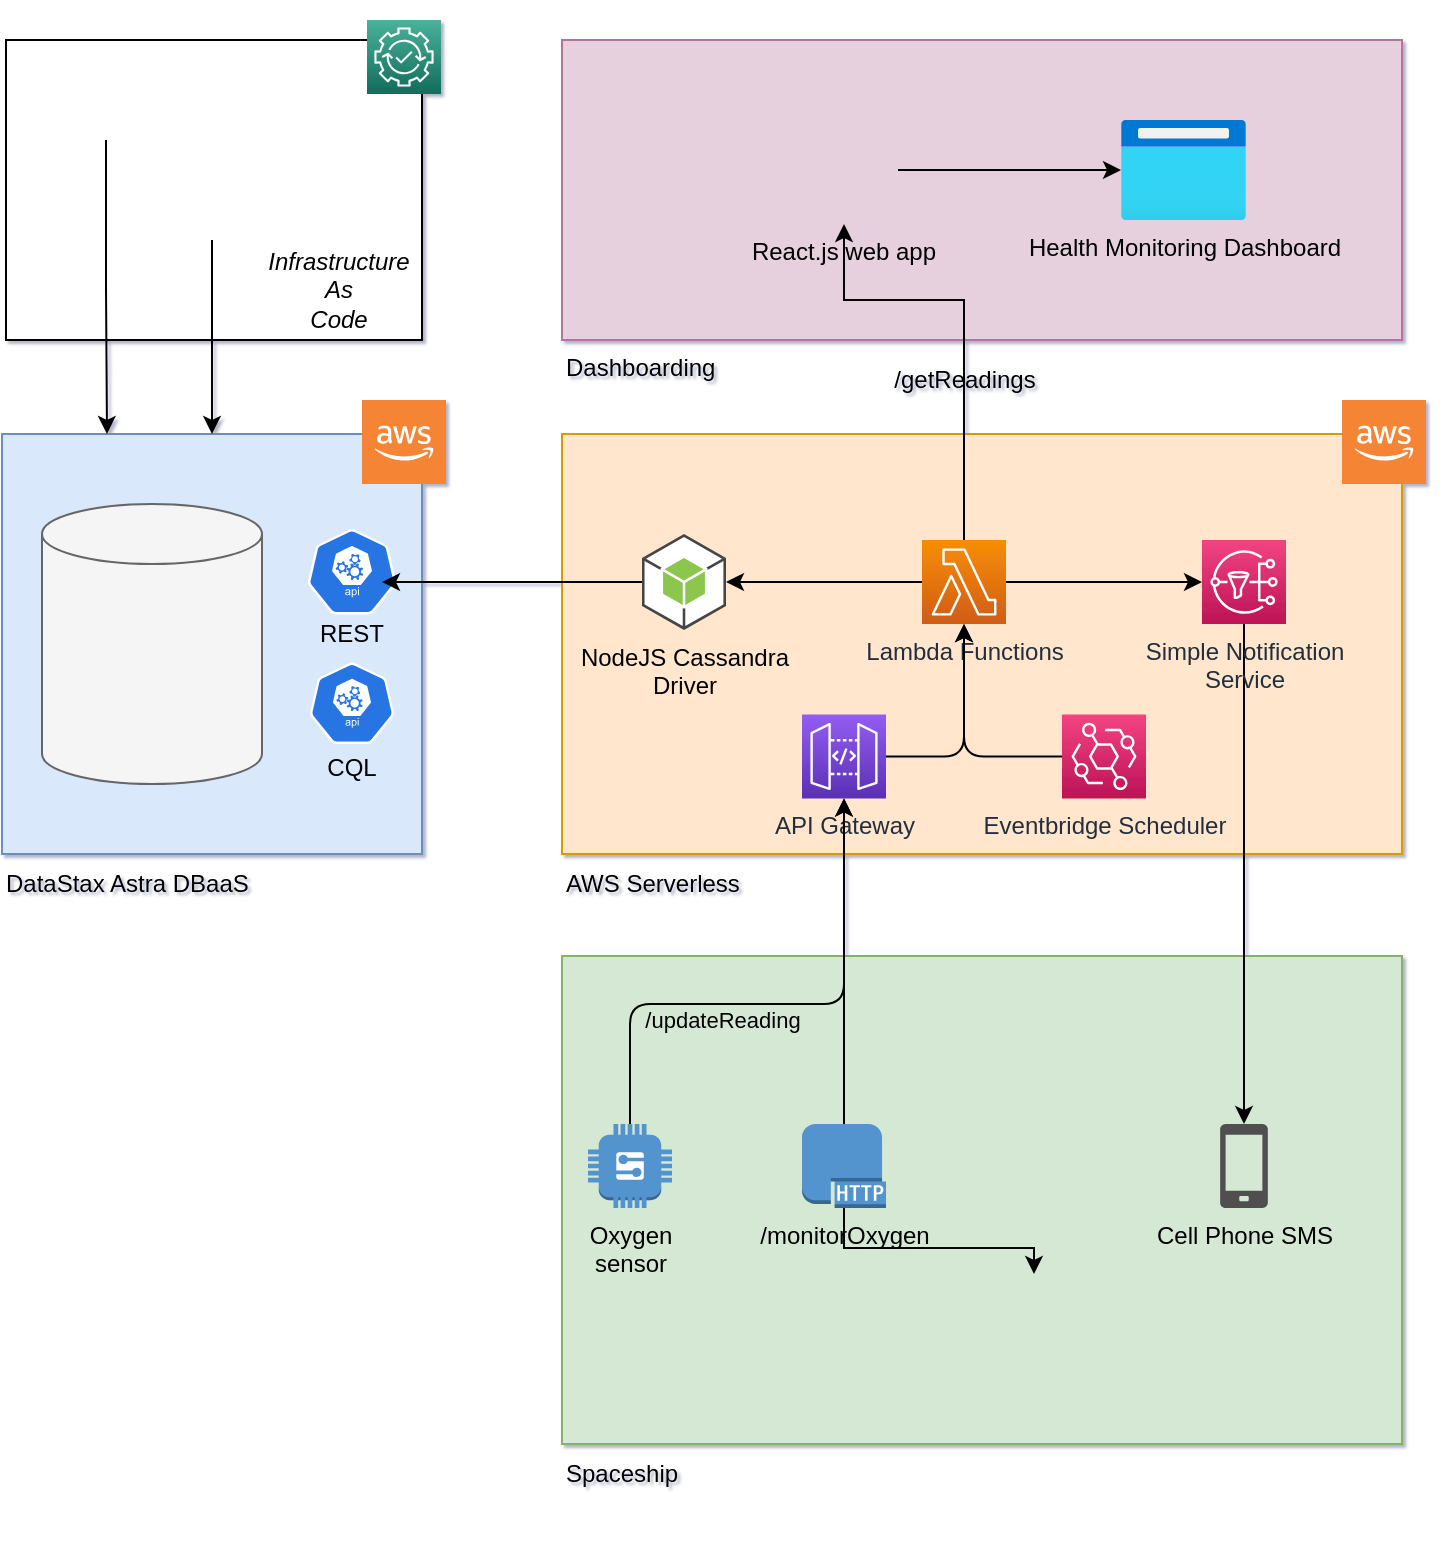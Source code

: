 <mxfile version="14.6.13" type="device"><diagram id="-MZqUntWJOAweXP9sd5K" name="Page-1"><mxGraphModel dx="2066" dy="1127" grid="1" gridSize="10" guides="1" tooltips="1" connect="1" arrows="1" fold="1" page="1" pageScale="1" pageWidth="827" pageHeight="1169" background="none" math="0" shadow="1"><root><mxCell id="0"/><mxCell id="1" parent="0"/><mxCell id="ch8AtFmGqmqw35EJMB54-28" value="" style="whiteSpace=wrap;html=1;labelBackgroundColor=none;fontSize=12;" vertex="1" parent="1"><mxGeometry x="42" y="180" width="208" height="150" as="geometry"/></mxCell><mxCell id="ch8AtFmGqmqw35EJMB54-1" value="" style="whiteSpace=wrap;html=1;fontColor=#E6D0DE;fillColor=#E6D0DE;strokeColor=#B5739D;" vertex="1" parent="1"><mxGeometry x="320" y="180" width="420" height="150" as="geometry"/></mxCell><mxCell id="s79ndAAMNPBi-6hcT1bE-47" value="" style="whiteSpace=wrap;html=1;fillColor=#d5e8d4;strokeColor=#82b366;" parent="1" vertex="1"><mxGeometry x="320" y="638" width="420" height="244" as="geometry"/></mxCell><mxCell id="s79ndAAMNPBi-6hcT1bE-26" value="" style="whiteSpace=wrap;html=1;fillColor=#ffe6cc;strokeColor=#d79b00;" parent="1" vertex="1"><mxGeometry x="320" y="377" width="420" height="210" as="geometry"/></mxCell><mxCell id="s79ndAAMNPBi-6hcT1bE-19" value="" style="whiteSpace=wrap;html=1;aspect=fixed;fillColor=#dae8fc;strokeColor=#6c8ebf;" parent="1" vertex="1"><mxGeometry x="40" y="377" width="210" height="210" as="geometry"/></mxCell><mxCell id="s79ndAAMNPBi-6hcT1bE-3" value="" style="shape=cylinder2;whiteSpace=wrap;html=1;boundedLbl=1;backgroundOutline=1;size=15;fillColor=#f5f5f5;strokeColor=#666666;fontColor=#333333;" parent="1" vertex="1"><mxGeometry x="60" y="412" width="110" height="140" as="geometry"/></mxCell><mxCell id="s79ndAAMNPBi-6hcT1bE-2" value="" style="shape=image;verticalLabelPosition=bottom;labelBackgroundColor=#ffffff;verticalAlign=top;aspect=fixed;imageAspect=0;image=https://theme.zdassets.com/theme_assets/9486738/e78a86777696791f21b7ebe05b62058721b550d3.png;rotation=0;" parent="1" vertex="1"><mxGeometry x="66.71" y="474" width="96.58" height="30.46" as="geometry"/></mxCell><mxCell id="s79ndAAMNPBi-6hcT1bE-5" value="" style="html=1;dashed=0;whitespace=wrap;fillColor=#2875E2;strokeColor=#ffffff;points=[[0.005,0.63,0],[0.1,0.2,0],[0.9,0.2,0],[0.5,0,0],[0.995,0.63,0],[0.72,0.99,0],[0.5,1,0],[0.28,0.99,0]];shape=mxgraph.kubernetes.icon;prIcon=api" parent="1" vertex="1"><mxGeometry x="190" y="424.46" width="50" height="42.77" as="geometry"/></mxCell><mxCell id="s79ndAAMNPBi-6hcT1bE-6" value="" style="html=1;dashed=0;whitespace=wrap;fillColor=#2875E2;strokeColor=#ffffff;points=[[0.005,0.63,0],[0.1,0.2,0],[0.9,0.2,0],[0.5,0,0],[0.995,0.63,0],[0.72,0.99,0],[0.5,1,0],[0.28,0.99,0]];shape=mxgraph.kubernetes.icon;prIcon=api" parent="1" vertex="1"><mxGeometry x="190" y="491.23" width="50" height="40.77" as="geometry"/></mxCell><mxCell id="s79ndAAMNPBi-6hcT1bE-7" value="REST" style="text;html=1;strokeColor=none;fillColor=none;align=center;verticalAlign=middle;whiteSpace=wrap;rounded=0;" parent="1" vertex="1"><mxGeometry x="195" y="467.23" width="40" height="20" as="geometry"/></mxCell><mxCell id="s79ndAAMNPBi-6hcT1bE-8" value="CQL" style="text;html=1;strokeColor=none;fillColor=none;align=center;verticalAlign=middle;whiteSpace=wrap;rounded=0;" parent="1" vertex="1"><mxGeometry x="195" y="529.23" width="40" height="30" as="geometry"/></mxCell><mxCell id="s79ndAAMNPBi-6hcT1bE-20" value="DataStax Astra DBaaS" style="text;html=1;strokeColor=none;fillColor=none;align=left;verticalAlign=middle;whiteSpace=wrap;rounded=0;" parent="1" vertex="1"><mxGeometry x="40" y="592" width="130" height="20" as="geometry"/></mxCell><mxCell id="s79ndAAMNPBi-6hcT1bE-36" style="edgeStyle=orthogonalEdgeStyle;rounded=1;orthogonalLoop=1;jettySize=auto;html=1;" parent="1" source="s79ndAAMNPBi-6hcT1bE-22" target="s79ndAAMNPBi-6hcT1bE-23" edge="1"><mxGeometry relative="1" as="geometry"/></mxCell><mxCell id="s79ndAAMNPBi-6hcT1bE-22" value="Eventbridge Scheduler" style="outlineConnect=0;fontColor=#232F3E;gradientColor=#F34482;gradientDirection=north;fillColor=#BC1356;strokeColor=#ffffff;dashed=0;verticalLabelPosition=bottom;verticalAlign=top;align=center;html=1;fontSize=12;fontStyle=0;aspect=fixed;shape=mxgraph.aws4.resourceIcon;resIcon=mxgraph.aws4.eventbridge;" parent="1" vertex="1"><mxGeometry x="570" y="517.23" width="42" height="42" as="geometry"/></mxCell><mxCell id="s79ndAAMNPBi-6hcT1bE-31" style="edgeStyle=orthogonalEdgeStyle;rounded=0;orthogonalLoop=1;jettySize=auto;html=1;" parent="1" source="s79ndAAMNPBi-6hcT1bE-23" target="s79ndAAMNPBi-6hcT1bE-30" edge="1"><mxGeometry relative="1" as="geometry"/></mxCell><mxCell id="s79ndAAMNPBi-6hcT1bE-32" style="edgeStyle=orthogonalEdgeStyle;rounded=0;orthogonalLoop=1;jettySize=auto;html=1;" parent="1" source="s79ndAAMNPBi-6hcT1bE-23" target="s79ndAAMNPBi-6hcT1bE-25" edge="1"><mxGeometry relative="1" as="geometry"/></mxCell><mxCell id="ch8AtFmGqmqw35EJMB54-10" style="edgeStyle=orthogonalEdgeStyle;rounded=0;orthogonalLoop=1;jettySize=auto;html=1;entryX=0.5;entryY=1;entryDx=0;entryDy=0;" edge="1" parent="1" source="s79ndAAMNPBi-6hcT1bE-23" target="ch8AtFmGqmqw35EJMB54-5"><mxGeometry relative="1" as="geometry"><Array as="points"><mxPoint x="521" y="310"/><mxPoint x="461" y="310"/></Array></mxGeometry></mxCell><mxCell id="ch8AtFmGqmqw35EJMB54-11" value="&lt;font color=&quot;#000000&quot; style=&quot;font-size: 12px;&quot;&gt;/getReadings&lt;/font&gt;" style="edgeLabel;html=1;align=center;verticalAlign=middle;resizable=0;points=[];fontColor=#E6D0DE;fontSize=12;labelBackgroundColor=none;" vertex="1" connectable="0" parent="ch8AtFmGqmqw35EJMB54-10"><mxGeometry x="-0.376" y="1" relative="1" as="geometry"><mxPoint x="1" y="-12" as="offset"/></mxGeometry></mxCell><mxCell id="s79ndAAMNPBi-6hcT1bE-23" value="Lambda Functions" style="outlineConnect=0;fontColor=#232F3E;gradientColor=#F78E04;gradientDirection=north;fillColor=#D05C17;strokeColor=#ffffff;dashed=0;verticalLabelPosition=bottom;verticalAlign=top;align=center;html=1;fontSize=12;fontStyle=0;aspect=fixed;shape=mxgraph.aws4.resourceIcon;resIcon=mxgraph.aws4.lambda;" parent="1" vertex="1"><mxGeometry x="500" y="430" width="42" height="42" as="geometry"/></mxCell><mxCell id="s79ndAAMNPBi-6hcT1bE-35" style="edgeStyle=orthogonalEdgeStyle;rounded=1;orthogonalLoop=1;jettySize=auto;html=1;" parent="1" source="s79ndAAMNPBi-6hcT1bE-24" target="s79ndAAMNPBi-6hcT1bE-23" edge="1"><mxGeometry relative="1" as="geometry"/></mxCell><mxCell id="s79ndAAMNPBi-6hcT1bE-24" value="API Gateway" style="outlineConnect=0;fontColor=#232F3E;gradientColor=#945DF2;gradientDirection=north;fillColor=#5A30B5;strokeColor=#ffffff;dashed=0;verticalLabelPosition=bottom;verticalAlign=top;align=center;html=1;fontSize=12;fontStyle=0;aspect=fixed;shape=mxgraph.aws4.resourceIcon;resIcon=mxgraph.aws4.api_gateway;" parent="1" vertex="1"><mxGeometry x="440" y="517.23" width="42" height="42" as="geometry"/></mxCell><mxCell id="s79ndAAMNPBi-6hcT1bE-42" style="edgeStyle=orthogonalEdgeStyle;rounded=1;orthogonalLoop=1;jettySize=auto;html=1;" parent="1" source="s79ndAAMNPBi-6hcT1bE-25" target="s79ndAAMNPBi-6hcT1bE-41" edge="1"><mxGeometry relative="1" as="geometry"/></mxCell><mxCell id="s79ndAAMNPBi-6hcT1bE-25" value="Simple Notification&lt;br&gt;Service" style="outlineConnect=0;fontColor=#232F3E;gradientColor=#F34482;gradientDirection=north;fillColor=#BC1356;strokeColor=#ffffff;dashed=0;verticalLabelPosition=bottom;verticalAlign=top;align=center;html=1;fontSize=12;fontStyle=0;aspect=fixed;shape=mxgraph.aws4.resourceIcon;resIcon=mxgraph.aws4.sns;" parent="1" vertex="1"><mxGeometry x="640" y="430" width="42" height="42" as="geometry"/></mxCell><mxCell id="s79ndAAMNPBi-6hcT1bE-27" value="" style="outlineConnect=0;dashed=0;verticalLabelPosition=bottom;verticalAlign=top;align=center;html=1;shape=mxgraph.aws3.cloud_2;fillColor=#F58534;gradientColor=none;" parent="1" vertex="1"><mxGeometry x="710" y="360" width="42" height="42" as="geometry"/></mxCell><mxCell id="s79ndAAMNPBi-6hcT1bE-37" style="edgeStyle=orthogonalEdgeStyle;rounded=0;orthogonalLoop=1;jettySize=auto;html=1;exitX=0;exitY=0.5;exitDx=0;exitDy=0;exitPerimeter=0;entryX=0.8;entryY=0.621;entryDx=0;entryDy=0;entryPerimeter=0;" parent="1" source="s79ndAAMNPBi-6hcT1bE-30" target="s79ndAAMNPBi-6hcT1bE-5" edge="1"><mxGeometry relative="1" as="geometry"/></mxCell><mxCell id="s79ndAAMNPBi-6hcT1bE-30" value="NodeJS Cassandra&lt;br&gt;Driver" style="outlineConnect=0;dashed=0;verticalLabelPosition=bottom;verticalAlign=top;align=center;html=1;shape=mxgraph.aws3.android;fillColor=#8CC64F;gradientColor=none;aspect=fixed;" parent="1" vertex="1"><mxGeometry x="360" y="427" width="42" height="48" as="geometry"/></mxCell><mxCell id="s79ndAAMNPBi-6hcT1bE-34" style="edgeStyle=orthogonalEdgeStyle;rounded=0;orthogonalLoop=1;jettySize=auto;html=1;" parent="1" source="s79ndAAMNPBi-6hcT1bE-33" target="s79ndAAMNPBi-6hcT1bE-24" edge="1"><mxGeometry relative="1" as="geometry"/></mxCell><mxCell id="ch8AtFmGqmqw35EJMB54-13" value="" style="edgeStyle=orthogonalEdgeStyle;rounded=0;orthogonalLoop=1;jettySize=auto;html=1;fontColor=#E6D0DE;" edge="1" parent="1" source="s79ndAAMNPBi-6hcT1bE-33" target="s79ndAAMNPBi-6hcT1bE-49"><mxGeometry relative="1" as="geometry"><Array as="points"><mxPoint x="461" y="784"/><mxPoint x="556" y="784"/></Array></mxGeometry></mxCell><mxCell id="s79ndAAMNPBi-6hcT1bE-33" value="/monitorOxygen" style="outlineConnect=0;dashed=0;verticalLabelPosition=bottom;verticalAlign=top;align=center;html=1;shape=mxgraph.aws3.http_protocol;fillColor=#5294CF;gradientColor=none;" parent="1" vertex="1"><mxGeometry x="440" y="722" width="42" height="42" as="geometry"/></mxCell><mxCell id="s79ndAAMNPBi-6hcT1bE-38" value="AWS Serverless" style="text;html=1;strokeColor=none;fillColor=none;align=left;verticalAlign=middle;whiteSpace=wrap;rounded=0;" parent="1" vertex="1"><mxGeometry x="320" y="592" width="130" height="20" as="geometry"/></mxCell><mxCell id="s79ndAAMNPBi-6hcT1bE-41" value="Cell Phone SMS" style="pointerEvents=1;shadow=0;dashed=0;html=1;strokeColor=none;fillColor=#505050;labelPosition=center;verticalLabelPosition=bottom;verticalAlign=top;outlineConnect=0;align=center;shape=mxgraph.office.devices.cell_phone_generic;aspect=fixed;" parent="1" vertex="1"><mxGeometry x="649.08" y="722" width="23.84" height="42" as="geometry"/></mxCell><mxCell id="s79ndAAMNPBi-6hcT1bE-45" value="/updateReading" style="edgeStyle=orthogonalEdgeStyle;rounded=1;orthogonalLoop=1;jettySize=auto;html=1;labelBackgroundColor=none;" parent="1" source="s79ndAAMNPBi-6hcT1bE-44" target="s79ndAAMNPBi-6hcT1bE-24" edge="1"><mxGeometry x="-0.214" y="-8" relative="1" as="geometry"><Array as="points"><mxPoint x="354" y="662"/><mxPoint x="461" y="662"/></Array><mxPoint as="offset"/></mxGeometry></mxCell><mxCell id="s79ndAAMNPBi-6hcT1bE-44" value="Oxygen&lt;br&gt;sensor" style="outlineConnect=0;dashed=0;verticalLabelPosition=bottom;verticalAlign=top;align=center;html=1;shape=mxgraph.aws3.generic;fillColor=#5294CF;gradientColor=none;aspect=fixed;" parent="1" vertex="1"><mxGeometry x="333" y="722" width="42" height="42" as="geometry"/></mxCell><mxCell id="s79ndAAMNPBi-6hcT1bE-48" value="Spaceship" style="text;html=1;strokeColor=none;fillColor=none;align=left;verticalAlign=middle;whiteSpace=wrap;rounded=0;" parent="1" vertex="1"><mxGeometry x="320" y="887" width="130" height="20" as="geometry"/></mxCell><mxCell id="s79ndAAMNPBi-6hcT1bE-49" value="" style="shape=image;verticalLabelPosition=bottom;labelBackgroundColor=#ffffff;verticalAlign=top;aspect=fixed;imageAspect=0;image=https://storage.needpix.com/rsynced_images/spaceship-2844248_1280.png;" parent="1" vertex="1"><mxGeometry x="450" y="797" width="212" height="137.8" as="geometry"/></mxCell><mxCell id="ch8AtFmGqmqw35EJMB54-3" value="Health Monitoring Dashboard" style="aspect=fixed;html=1;points=[];align=center;image;fontSize=12;image=img/lib/azure2/general/Browser.svg;labelBackgroundColor=none;" vertex="1" parent="1"><mxGeometry x="599.5" y="220" width="62.5" height="50" as="geometry"/></mxCell><mxCell id="ch8AtFmGqmqw35EJMB54-8" style="edgeStyle=orthogonalEdgeStyle;rounded=0;orthogonalLoop=1;jettySize=auto;html=1;exitX=1;exitY=0.5;exitDx=0;exitDy=0;" edge="1" parent="1" source="ch8AtFmGqmqw35EJMB54-5" target="ch8AtFmGqmqw35EJMB54-3"><mxGeometry relative="1" as="geometry"/></mxCell><mxCell id="ch8AtFmGqmqw35EJMB54-5" value="React.js web app" style="shape=image;verticalLabelPosition=bottom;labelBackgroundColor=none;verticalAlign=top;aspect=fixed;imageAspect=0;image=https://www.softprodigy.com/wp-content/uploads/2019/06/react-js.png;" vertex="1" parent="1"><mxGeometry x="434" y="218" width="54" height="54" as="geometry"/></mxCell><mxCell id="ch8AtFmGqmqw35EJMB54-9" value="" style="shape=image;verticalLabelPosition=bottom;labelBackgroundColor=#ffffff;verticalAlign=top;aspect=fixed;imageAspect=0;image=https://upload.wikimedia.org/wikipedia/commons/thumb/d/d9/Node.js_logo.svg/1200px-Node.js_logo.svg.png;" vertex="1" parent="1"><mxGeometry x="682" y="160" width="76.86" height="47" as="geometry"/></mxCell><mxCell id="ch8AtFmGqmqw35EJMB54-17" value="" style="outlineConnect=0;dashed=0;verticalLabelPosition=bottom;verticalAlign=top;align=center;html=1;shape=mxgraph.aws3.cloud_2;fillColor=#F58534;gradientColor=none;" vertex="1" parent="1"><mxGeometry x="220" y="360" width="42" height="42" as="geometry"/></mxCell><mxCell id="ch8AtFmGqmqw35EJMB54-18" style="edgeStyle=orthogonalEdgeStyle;rounded=0;orthogonalLoop=1;jettySize=auto;html=1;entryX=0.25;entryY=0;entryDx=0;entryDy=0;labelBackgroundColor=none;fontSize=12;fontColor=#E6D0DE;" edge="1" parent="1" source="ch8AtFmGqmqw35EJMB54-15" target="s79ndAAMNPBi-6hcT1bE-19"><mxGeometry relative="1" as="geometry"/></mxCell><mxCell id="ch8AtFmGqmqw35EJMB54-15" value="" style="shape=image;verticalLabelPosition=bottom;labelBackgroundColor=#ffffff;verticalAlign=top;aspect=fixed;imageAspect=0;image=https://miro.medium.com/max/480/0*3i0MOCi2wHX607Jp.png;" vertex="1" parent="1"><mxGeometry x="42" y="180" width="100" height="50" as="geometry"/></mxCell><mxCell id="ch8AtFmGqmqw35EJMB54-30" style="edgeStyle=orthogonalEdgeStyle;rounded=0;orthogonalLoop=1;jettySize=auto;html=1;labelBackgroundColor=none;fontSize=12;fontColor=#000000;" edge="1" parent="1" source="ch8AtFmGqmqw35EJMB54-20" target="s79ndAAMNPBi-6hcT1bE-19"><mxGeometry relative="1" as="geometry"/></mxCell><mxCell id="ch8AtFmGqmqw35EJMB54-20" value="" style="shape=image;verticalLabelPosition=bottom;labelBackgroundColor=#ffffff;verticalAlign=top;aspect=fixed;imageAspect=0;image=https://icon-library.com/images/rest-api-icon/rest-api-icon-8.jpg;" vertex="1" parent="1"><mxGeometry x="120" y="230" width="50" height="50" as="geometry"/></mxCell><mxCell id="ch8AtFmGqmqw35EJMB54-22" value="" style="points=[[0,0,0],[0.25,0,0],[0.5,0,0],[0.75,0,0],[1,0,0],[0,1,0],[0.25,1,0],[0.5,1,0],[0.75,1,0],[1,1,0],[0,0.25,0],[0,0.5,0],[0,0.75,0],[1,0.25,0],[1,0.5,0],[1,0.75,0]];outlineConnect=0;fontColor=#232F3E;gradientColor=#4AB29A;gradientDirection=north;fillColor=#116D5B;strokeColor=#ffffff;dashed=0;verticalLabelPosition=bottom;verticalAlign=top;align=center;html=1;fontSize=12;fontStyle=0;aspect=fixed;shape=mxgraph.aws4.resourceIcon;resIcon=mxgraph.aws4.devops_guru;labelBackgroundColor=none;" vertex="1" parent="1"><mxGeometry x="222.5" y="170" width="37" height="37" as="geometry"/></mxCell><mxCell id="ch8AtFmGqmqw35EJMB54-26" value="Infrastructure&lt;br&gt;As&lt;br&gt;Code" style="text;html=1;resizable=0;autosize=1;align=center;verticalAlign=middle;points=[];fillColor=none;strokeColor=none;rounded=0;labelBackgroundColor=none;fontSize=12;fontStyle=2" vertex="1" parent="1"><mxGeometry x="163.29" y="280" width="90" height="50" as="geometry"/></mxCell><mxCell id="ch8AtFmGqmqw35EJMB54-31" value="Dashboarding" style="text;html=1;strokeColor=none;fillColor=none;align=left;verticalAlign=middle;whiteSpace=wrap;rounded=0;" vertex="1" parent="1"><mxGeometry x="320" y="334" width="130" height="20" as="geometry"/></mxCell></root></mxGraphModel></diagram></mxfile>